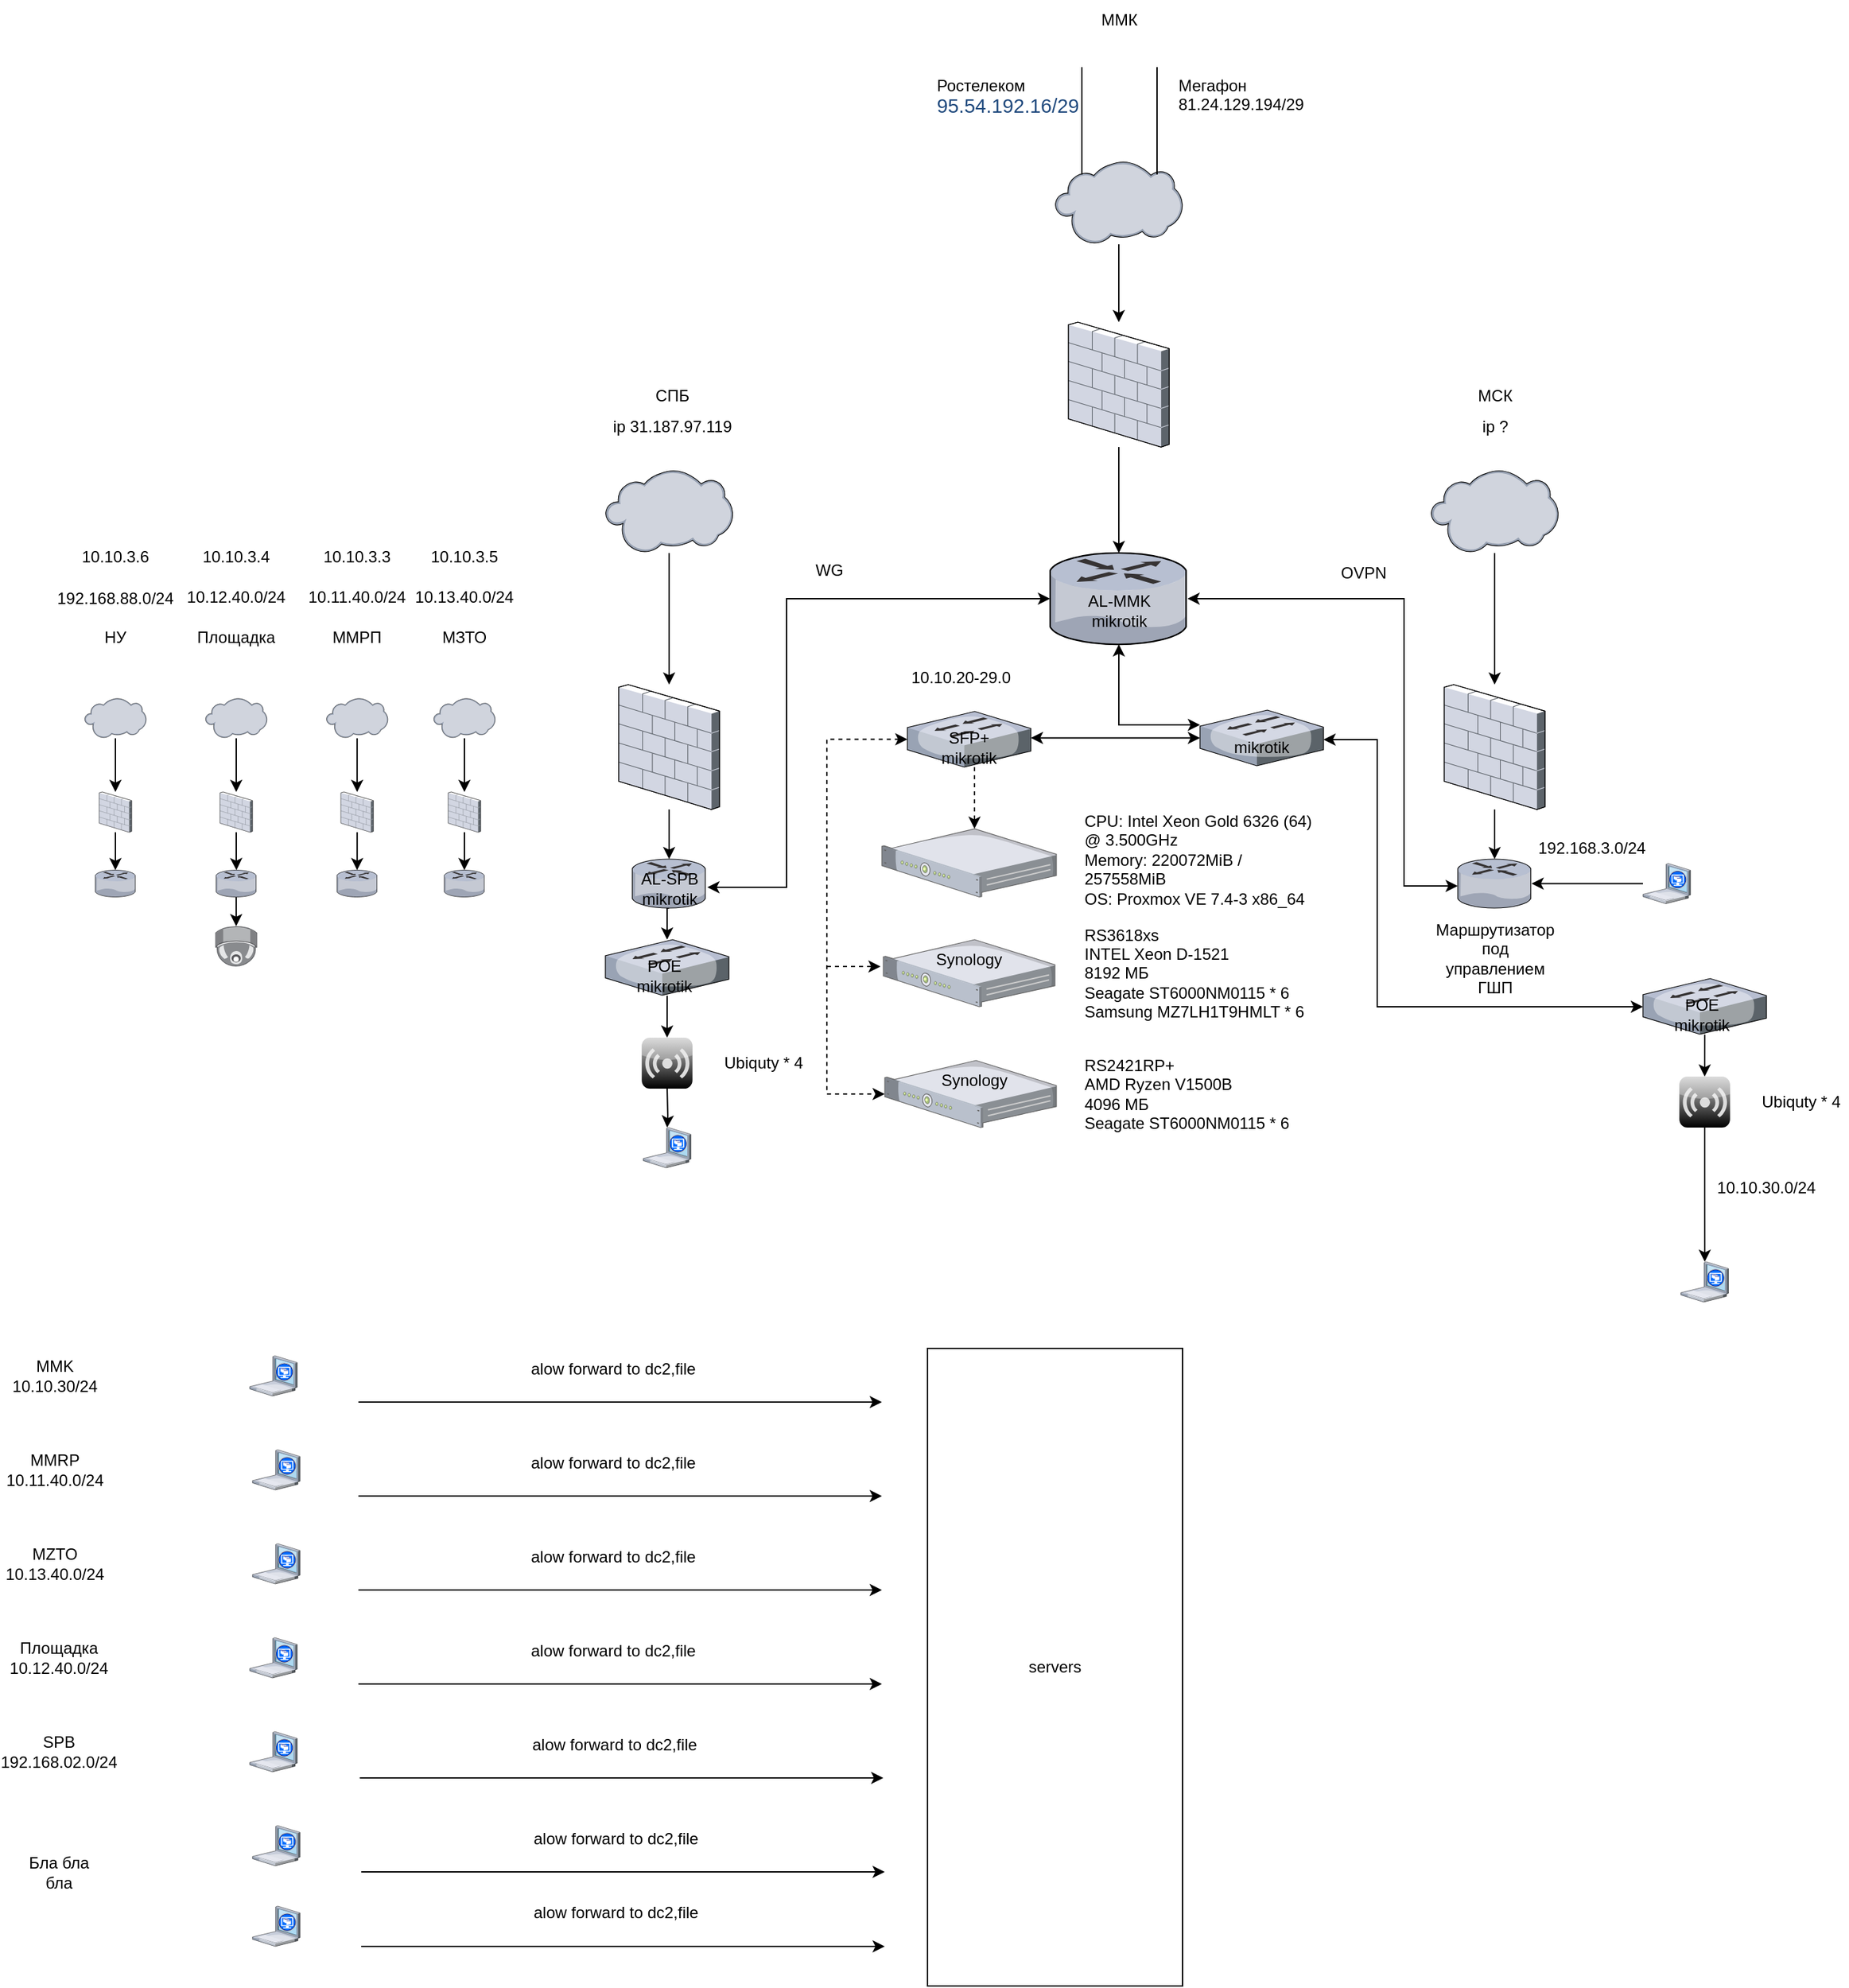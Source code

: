 <mxfile version="24.7.16">
  <diagram name="Page-1" id="e3a06f82-3646-2815-327d-82caf3d4e204">
    <mxGraphModel dx="2963" dy="1620" grid="1" gridSize="10" guides="1" tooltips="1" connect="1" arrows="1" fold="1" page="1" pageScale="1.5" pageWidth="1169" pageHeight="826" background="none" math="0" shadow="0">
      <root>
        <mxCell id="0" style=";html=1;" />
        <mxCell id="1" style=";html=1;" parent="0" />
        <mxCell id="Mf7CiAhr9wkfiSuJtNNp-35" value="" style="edgeStyle=orthogonalEdgeStyle;rounded=0;orthogonalLoop=1;jettySize=auto;html=1;entryX=1.018;entryY=0.575;entryDx=0;entryDy=0;entryPerimeter=0;startArrow=classic;startFill=1;" parent="1" source="Mf7CiAhr9wkfiSuJtNNp-1" target="Mf7CiAhr9wkfiSuJtNNp-2" edge="1">
          <mxGeometry relative="1" as="geometry">
            <mxPoint x="756.27" y="486" as="targetPoint" />
            <Array as="points">
              <mxPoint x="640" y="486" />
              <mxPoint x="640" y="701" />
            </Array>
          </mxGeometry>
        </mxCell>
        <mxCell id="Mf7CiAhr9wkfiSuJtNNp-36" value="" style="edgeStyle=orthogonalEdgeStyle;rounded=0;orthogonalLoop=1;jettySize=auto;html=1;entryX=0;entryY=0.548;entryDx=0;entryDy=0;entryPerimeter=0;startArrow=classic;startFill=1;" parent="1" source="Mf7CiAhr9wkfiSuJtNNp-1" target="Mf7CiAhr9wkfiSuJtNNp-3" edge="1">
          <mxGeometry relative="1" as="geometry">
            <mxPoint x="1018.73" y="486" as="targetPoint" />
            <Array as="points">
              <mxPoint x="1100" y="486" />
              <mxPoint x="1100" y="700" />
            </Array>
          </mxGeometry>
        </mxCell>
        <mxCell id="Mf7CiAhr9wkfiSuJtNNp-111" value="" style="edgeStyle=orthogonalEdgeStyle;rounded=0;orthogonalLoop=1;jettySize=auto;html=1;startArrow=classic;startFill=1;" parent="1" source="Mf7CiAhr9wkfiSuJtNNp-1" target="Mf7CiAhr9wkfiSuJtNNp-84" edge="1">
          <mxGeometry relative="1" as="geometry">
            <Array as="points">
              <mxPoint x="888" y="580" />
            </Array>
          </mxGeometry>
        </mxCell>
        <mxCell id="Mf7CiAhr9wkfiSuJtNNp-1" value="" style="verticalLabelPosition=bottom;aspect=fixed;html=1;verticalAlign=top;strokeColor=none;shape=mxgraph.citrix.router;fillColor=#66B2FF;gradientColor=#0066CC;fontSize=14;" parent="1" vertex="1">
          <mxGeometry x="836.27" y="452" width="102.46" height="68" as="geometry" />
        </mxCell>
        <mxCell id="Mf7CiAhr9wkfiSuJtNNp-106" value="" style="edgeStyle=orthogonalEdgeStyle;rounded=0;orthogonalLoop=1;jettySize=auto;html=1;exitX=0.5;exitY=1;exitDx=0;exitDy=0;" parent="1" source="Mf7CiAhr9wkfiSuJtNNp-51" target="Mf7CiAhr9wkfiSuJtNNp-99" edge="1">
          <mxGeometry relative="1" as="geometry">
            <Array as="points">
              <mxPoint x="551" y="717" />
            </Array>
          </mxGeometry>
        </mxCell>
        <mxCell id="Mf7CiAhr9wkfiSuJtNNp-2" value="" style="verticalLabelPosition=bottom;aspect=fixed;html=1;verticalAlign=top;strokeColor=none;shape=mxgraph.citrix.router;fillColor=#66B2FF;gradientColor=#0066CC;fontSize=14;" parent="1" vertex="1">
          <mxGeometry x="525" y="680" width="55" height="36.5" as="geometry" />
        </mxCell>
        <mxCell id="Mf7CiAhr9wkfiSuJtNNp-3" value="" style="verticalLabelPosition=bottom;aspect=fixed;html=1;verticalAlign=top;strokeColor=none;shape=mxgraph.citrix.router;fillColor=#66B2FF;gradientColor=#0066CC;fontSize=14;" parent="1" vertex="1">
          <mxGeometry x="1140" y="680" width="55" height="36.5" as="geometry" />
        </mxCell>
        <mxCell id="Mf7CiAhr9wkfiSuJtNNp-43" value="" style="edgeStyle=orthogonalEdgeStyle;rounded=0;orthogonalLoop=1;jettySize=auto;html=1;" parent="1" source="Mf7CiAhr9wkfiSuJtNNp-4" target="Mf7CiAhr9wkfiSuJtNNp-2" edge="1">
          <mxGeometry relative="1" as="geometry" />
        </mxCell>
        <mxCell id="Mf7CiAhr9wkfiSuJtNNp-4" value="" style="verticalLabelPosition=bottom;sketch=0;aspect=fixed;html=1;verticalAlign=top;strokeColor=none;align=center;outlineConnect=0;shape=mxgraph.citrix.firewall;" parent="1" vertex="1">
          <mxGeometry x="515" y="550" width="75" height="93" as="geometry" />
        </mxCell>
        <mxCell id="Mf7CiAhr9wkfiSuJtNNp-30" value="" style="edgeStyle=orthogonalEdgeStyle;rounded=0;orthogonalLoop=1;jettySize=auto;html=1;" parent="1" source="Mf7CiAhr9wkfiSuJtNNp-5" target="Mf7CiAhr9wkfiSuJtNNp-1" edge="1">
          <mxGeometry relative="1" as="geometry" />
        </mxCell>
        <mxCell id="Mf7CiAhr9wkfiSuJtNNp-5" value="" style="verticalLabelPosition=bottom;sketch=0;aspect=fixed;html=1;verticalAlign=top;strokeColor=none;align=center;outlineConnect=0;shape=mxgraph.citrix.firewall;" parent="1" vertex="1">
          <mxGeometry x="850" y="280" width="75" height="93" as="geometry" />
        </mxCell>
        <mxCell id="Mf7CiAhr9wkfiSuJtNNp-41" value="" style="edgeStyle=orthogonalEdgeStyle;rounded=0;orthogonalLoop=1;jettySize=auto;html=1;" parent="1" source="Mf7CiAhr9wkfiSuJtNNp-6" target="Mf7CiAhr9wkfiSuJtNNp-3" edge="1">
          <mxGeometry relative="1" as="geometry" />
        </mxCell>
        <mxCell id="Mf7CiAhr9wkfiSuJtNNp-6" value="" style="verticalLabelPosition=bottom;sketch=0;aspect=fixed;html=1;verticalAlign=top;strokeColor=none;align=center;outlineConnect=0;shape=mxgraph.citrix.firewall;" parent="1" vertex="1">
          <mxGeometry x="1130" y="550" width="75" height="93" as="geometry" />
        </mxCell>
        <mxCell id="Mf7CiAhr9wkfiSuJtNNp-42" value="" style="edgeStyle=orthogonalEdgeStyle;rounded=0;orthogonalLoop=1;jettySize=auto;html=1;" parent="1" source="Mf7CiAhr9wkfiSuJtNNp-7" target="Mf7CiAhr9wkfiSuJtNNp-4" edge="1">
          <mxGeometry relative="1" as="geometry" />
        </mxCell>
        <mxCell id="Mf7CiAhr9wkfiSuJtNNp-7" value="" style="verticalLabelPosition=bottom;sketch=0;aspect=fixed;html=1;verticalAlign=top;strokeColor=none;align=center;outlineConnect=0;shape=mxgraph.citrix.cloud;" parent="1" vertex="1">
          <mxGeometry x="505" y="390" width="95" height="62" as="geometry" />
        </mxCell>
        <mxCell id="Mf7CiAhr9wkfiSuJtNNp-29" value="" style="edgeStyle=orthogonalEdgeStyle;rounded=0;orthogonalLoop=1;jettySize=auto;html=1;" parent="1" source="Mf7CiAhr9wkfiSuJtNNp-8" target="Mf7CiAhr9wkfiSuJtNNp-5" edge="1">
          <mxGeometry relative="1" as="geometry" />
        </mxCell>
        <mxCell id="Mf7CiAhr9wkfiSuJtNNp-8" value="" style="verticalLabelPosition=bottom;sketch=0;aspect=fixed;html=1;verticalAlign=top;strokeColor=none;align=center;outlineConnect=0;shape=mxgraph.citrix.cloud;" parent="1" vertex="1">
          <mxGeometry x="840" y="160" width="95" height="62" as="geometry" />
        </mxCell>
        <mxCell id="Mf7CiAhr9wkfiSuJtNNp-40" value="" style="edgeStyle=orthogonalEdgeStyle;rounded=0;orthogonalLoop=1;jettySize=auto;html=1;" parent="1" source="Mf7CiAhr9wkfiSuJtNNp-9" target="Mf7CiAhr9wkfiSuJtNNp-6" edge="1">
          <mxGeometry relative="1" as="geometry" />
        </mxCell>
        <mxCell id="Mf7CiAhr9wkfiSuJtNNp-9" value="" style="verticalLabelPosition=bottom;sketch=0;aspect=fixed;html=1;verticalAlign=top;strokeColor=none;align=center;outlineConnect=0;shape=mxgraph.citrix.cloud;" parent="1" vertex="1">
          <mxGeometry x="1120" y="390" width="95" height="62" as="geometry" />
        </mxCell>
        <mxCell id="Mf7CiAhr9wkfiSuJtNNp-10" value="" style="verticalLabelPosition=bottom;aspect=fixed;html=1;verticalAlign=top;strokeColor=none;shape=mxgraph.citrix.router;fillColor=#66B2FF;gradientColor=#0066CC;fontSize=14;" parent="1" vertex="1">
          <mxGeometry x="384.93" y="688.25" width="30.14" height="20" as="geometry" />
        </mxCell>
        <mxCell id="Mf7CiAhr9wkfiSuJtNNp-11" value="" style="verticalLabelPosition=bottom;aspect=fixed;html=1;verticalAlign=top;strokeColor=none;shape=mxgraph.citrix.router;fillColor=#66B2FF;gradientColor=#0066CC;fontSize=14;" parent="1" vertex="1">
          <mxGeometry x="305" y="688.25" width="30.14" height="20" as="geometry" />
        </mxCell>
        <mxCell id="Mf7CiAhr9wkfiSuJtNNp-77" value="" style="edgeStyle=orthogonalEdgeStyle;rounded=0;orthogonalLoop=1;jettySize=auto;html=1;" parent="1" source="Mf7CiAhr9wkfiSuJtNNp-13" target="Mf7CiAhr9wkfiSuJtNNp-73" edge="1">
          <mxGeometry relative="1" as="geometry" />
        </mxCell>
        <mxCell id="Mf7CiAhr9wkfiSuJtNNp-13" value="" style="verticalLabelPosition=bottom;aspect=fixed;html=1;verticalAlign=top;strokeColor=none;shape=mxgraph.citrix.router;fillColor=#66B2FF;gradientColor=#0066CC;fontSize=14;" parent="1" vertex="1">
          <mxGeometry x="214.93" y="688.25" width="30.14" height="20" as="geometry" />
        </mxCell>
        <mxCell id="Mf7CiAhr9wkfiSuJtNNp-14" value="" style="verticalLabelPosition=bottom;aspect=fixed;html=1;verticalAlign=top;strokeColor=none;shape=mxgraph.citrix.router;fillColor=#66B2FF;gradientColor=#0066CC;fontSize=14;" parent="1" vertex="1">
          <mxGeometry x="124.93" y="688.25" width="30.14" height="20" as="geometry" />
        </mxCell>
        <mxCell id="Mf7CiAhr9wkfiSuJtNNp-81" value="" style="edgeStyle=orthogonalEdgeStyle;rounded=0;orthogonalLoop=1;jettySize=auto;html=1;" parent="1" source="Mf7CiAhr9wkfiSuJtNNp-15" target="Mf7CiAhr9wkfiSuJtNNp-10" edge="1">
          <mxGeometry relative="1" as="geometry" />
        </mxCell>
        <mxCell id="Mf7CiAhr9wkfiSuJtNNp-15" value="" style="verticalLabelPosition=bottom;sketch=0;aspect=fixed;html=1;verticalAlign=top;strokeColor=none;align=center;outlineConnect=0;shape=mxgraph.citrix.firewall;" parent="1" vertex="1">
          <mxGeometry x="387.91" y="630" width="24.19" height="30" as="geometry" />
        </mxCell>
        <mxCell id="Mf7CiAhr9wkfiSuJtNNp-79" value="" style="edgeStyle=orthogonalEdgeStyle;rounded=0;orthogonalLoop=1;jettySize=auto;html=1;" parent="1" source="Mf7CiAhr9wkfiSuJtNNp-16" target="Mf7CiAhr9wkfiSuJtNNp-11" edge="1">
          <mxGeometry relative="1" as="geometry" />
        </mxCell>
        <mxCell id="Mf7CiAhr9wkfiSuJtNNp-16" value="" style="verticalLabelPosition=bottom;sketch=0;aspect=fixed;html=1;verticalAlign=top;strokeColor=none;align=center;outlineConnect=0;shape=mxgraph.citrix.firewall;" parent="1" vertex="1">
          <mxGeometry x="307.98" y="630" width="24.19" height="30" as="geometry" />
        </mxCell>
        <mxCell id="Mf7CiAhr9wkfiSuJtNNp-76" value="" style="edgeStyle=orthogonalEdgeStyle;rounded=0;orthogonalLoop=1;jettySize=auto;html=1;entryX=0.505;entryY=-0.002;entryDx=0;entryDy=0;entryPerimeter=0;" parent="1" source="Mf7CiAhr9wkfiSuJtNNp-17" target="Mf7CiAhr9wkfiSuJtNNp-13" edge="1">
          <mxGeometry relative="1" as="geometry" />
        </mxCell>
        <mxCell id="Mf7CiAhr9wkfiSuJtNNp-17" value="" style="verticalLabelPosition=bottom;sketch=0;aspect=fixed;html=1;verticalAlign=top;strokeColor=none;align=center;outlineConnect=0;shape=mxgraph.citrix.firewall;" parent="1" vertex="1">
          <mxGeometry x="217.91" y="630" width="24.19" height="30" as="geometry" />
        </mxCell>
        <mxCell id="Mf7CiAhr9wkfiSuJtNNp-83" value="" style="edgeStyle=orthogonalEdgeStyle;rounded=0;orthogonalLoop=1;jettySize=auto;html=1;" parent="1" source="Mf7CiAhr9wkfiSuJtNNp-18" target="Mf7CiAhr9wkfiSuJtNNp-14" edge="1">
          <mxGeometry relative="1" as="geometry" />
        </mxCell>
        <mxCell id="Mf7CiAhr9wkfiSuJtNNp-18" value="" style="verticalLabelPosition=bottom;sketch=0;aspect=fixed;html=1;verticalAlign=top;strokeColor=none;align=center;outlineConnect=0;shape=mxgraph.citrix.firewall;" parent="1" vertex="1">
          <mxGeometry x="127.91" y="630" width="24.19" height="30" as="geometry" />
        </mxCell>
        <mxCell id="Mf7CiAhr9wkfiSuJtNNp-80" value="" style="edgeStyle=orthogonalEdgeStyle;rounded=0;orthogonalLoop=1;jettySize=auto;html=1;" parent="1" source="Mf7CiAhr9wkfiSuJtNNp-19" target="Mf7CiAhr9wkfiSuJtNNp-15" edge="1">
          <mxGeometry relative="1" as="geometry" />
        </mxCell>
        <mxCell id="Mf7CiAhr9wkfiSuJtNNp-19" value="" style="verticalLabelPosition=bottom;sketch=0;aspect=fixed;html=1;verticalAlign=top;strokeColor=none;align=center;outlineConnect=0;shape=mxgraph.citrix.cloud;" parent="1" vertex="1">
          <mxGeometry x="377.01" y="560" width="45.97" height="30" as="geometry" />
        </mxCell>
        <mxCell id="Mf7CiAhr9wkfiSuJtNNp-78" value="" style="edgeStyle=orthogonalEdgeStyle;rounded=0;orthogonalLoop=1;jettySize=auto;html=1;" parent="1" source="Mf7CiAhr9wkfiSuJtNNp-20" target="Mf7CiAhr9wkfiSuJtNNp-16" edge="1">
          <mxGeometry relative="1" as="geometry" />
        </mxCell>
        <mxCell id="Mf7CiAhr9wkfiSuJtNNp-20" value="" style="verticalLabelPosition=bottom;sketch=0;aspect=fixed;html=1;verticalAlign=top;strokeColor=none;align=center;outlineConnect=0;shape=mxgraph.citrix.cloud;" parent="1" vertex="1">
          <mxGeometry x="297.09" y="560" width="45.97" height="30" as="geometry" />
        </mxCell>
        <mxCell id="Mf7CiAhr9wkfiSuJtNNp-74" value="" style="edgeStyle=orthogonalEdgeStyle;rounded=0;orthogonalLoop=1;jettySize=auto;html=1;" parent="1" source="Mf7CiAhr9wkfiSuJtNNp-21" target="Mf7CiAhr9wkfiSuJtNNp-17" edge="1">
          <mxGeometry relative="1" as="geometry" />
        </mxCell>
        <mxCell id="Mf7CiAhr9wkfiSuJtNNp-21" value="" style="verticalLabelPosition=bottom;sketch=0;aspect=fixed;html=1;verticalAlign=top;strokeColor=none;align=center;outlineConnect=0;shape=mxgraph.citrix.cloud;" parent="1" vertex="1">
          <mxGeometry x="207.01" y="560" width="45.97" height="30" as="geometry" />
        </mxCell>
        <mxCell id="Mf7CiAhr9wkfiSuJtNNp-82" value="" style="edgeStyle=orthogonalEdgeStyle;rounded=0;orthogonalLoop=1;jettySize=auto;html=1;" parent="1" source="Mf7CiAhr9wkfiSuJtNNp-22" target="Mf7CiAhr9wkfiSuJtNNp-18" edge="1">
          <mxGeometry relative="1" as="geometry" />
        </mxCell>
        <mxCell id="Mf7CiAhr9wkfiSuJtNNp-22" value="" style="verticalLabelPosition=bottom;sketch=0;aspect=fixed;html=1;verticalAlign=top;strokeColor=none;align=center;outlineConnect=0;shape=mxgraph.citrix.cloud;" parent="1" vertex="1">
          <mxGeometry x="117.02" y="560" width="45.97" height="30" as="geometry" />
        </mxCell>
        <mxCell id="Mf7CiAhr9wkfiSuJtNNp-23" value="" style="verticalLabelPosition=bottom;sketch=0;aspect=fixed;html=1;verticalAlign=top;strokeColor=none;align=center;outlineConnect=0;shape=mxgraph.citrix.1u_2u_server;" parent="1" vertex="1">
          <mxGeometry x="711" y="657.42" width="130" height="50.83" as="geometry" />
        </mxCell>
        <mxCell id="Mf7CiAhr9wkfiSuJtNNp-27" value="" style="endArrow=none;html=1;rounded=0;" parent="1" edge="1">
          <mxGeometry width="50" height="50" relative="1" as="geometry">
            <mxPoint x="860" y="170" as="sourcePoint" />
            <mxPoint x="860" y="90" as="targetPoint" />
          </mxGeometry>
        </mxCell>
        <mxCell id="Mf7CiAhr9wkfiSuJtNNp-28" value="" style="endArrow=none;html=1;rounded=0;" parent="1" edge="1">
          <mxGeometry width="50" height="50" relative="1" as="geometry">
            <mxPoint x="916" y="170" as="sourcePoint" />
            <mxPoint x="916" y="90" as="targetPoint" />
          </mxGeometry>
        </mxCell>
        <mxCell id="Mf7CiAhr9wkfiSuJtNNp-33" value="&lt;div&gt;Мегафон&lt;br&gt;&lt;/div&gt;&lt;div&gt;81.24.129.194/29&lt;/div&gt;" style="text;html=1;whiteSpace=wrap;overflow=hidden;rounded=0;" parent="1" vertex="1">
          <mxGeometry x="930" y="90" width="110" height="50" as="geometry" />
        </mxCell>
        <mxCell id="Mf7CiAhr9wkfiSuJtNNp-34" value="&lt;div&gt;Ростелеком&lt;/div&gt;&lt;div&gt;&lt;span style=&quot;font-size:11.0pt;font-family:&amp;quot;Calibri&amp;quot;,sans-serif;&lt;br/&gt;mso-fareast-font-family:Calibri;mso-fareast-theme-font:minor-latin;color:#1F497D;&lt;br/&gt;mso-ansi-language:RU;mso-fareast-language:RU;mso-bidi-language:AR-SA&quot;&gt;95.54.192.16/29&lt;/span&gt;&lt;/div&gt;" style="text;html=1;whiteSpace=wrap;overflow=hidden;rounded=0;" parent="1" vertex="1">
          <mxGeometry x="750" y="90" width="110" height="50" as="geometry" />
        </mxCell>
        <mxCell id="Mf7CiAhr9wkfiSuJtNNp-37" value="&lt;div&gt;ММК&lt;/div&gt;" style="text;html=1;align=center;verticalAlign=middle;whiteSpace=wrap;rounded=0;" parent="1" vertex="1">
          <mxGeometry x="857.5" y="40" width="60" height="30" as="geometry" />
        </mxCell>
        <mxCell id="Mf7CiAhr9wkfiSuJtNNp-38" value="СПБ" style="text;html=1;align=center;verticalAlign=middle;whiteSpace=wrap;rounded=0;" parent="1" vertex="1">
          <mxGeometry x="525" y="320" width="60" height="30" as="geometry" />
        </mxCell>
        <mxCell id="Mf7CiAhr9wkfiSuJtNNp-39" value="МСК" style="text;html=1;align=center;verticalAlign=middle;whiteSpace=wrap;rounded=0;" parent="1" vertex="1">
          <mxGeometry x="1137.5" y="320" width="60" height="30" as="geometry" />
        </mxCell>
        <mxCell id="Mf7CiAhr9wkfiSuJtNNp-48" value="&lt;div&gt;AL-MMK&lt;/div&gt;&lt;div&gt;mikrotik&lt;br&gt;&lt;/div&gt;" style="text;html=1;align=center;verticalAlign=middle;whiteSpace=wrap;rounded=0;" parent="1" vertex="1">
          <mxGeometry x="857.5" y="480" width="60" height="30" as="geometry" />
        </mxCell>
        <mxCell id="Mf7CiAhr9wkfiSuJtNNp-49" value="Маршрутизатор под управлением ГШП" style="text;html=1;align=center;verticalAlign=middle;whiteSpace=wrap;rounded=0;" parent="1" vertex="1">
          <mxGeometry x="1137.5" y="739" width="60" height="30" as="geometry" />
        </mxCell>
        <mxCell id="Mf7CiAhr9wkfiSuJtNNp-50" value="ip ?" style="text;html=1;align=center;verticalAlign=middle;whiteSpace=wrap;rounded=0;" parent="1" vertex="1">
          <mxGeometry x="1137.5" y="343" width="60" height="30" as="geometry" />
        </mxCell>
        <mxCell id="Mf7CiAhr9wkfiSuJtNNp-51" value="&lt;div&gt;AL-SPB&lt;/div&gt;&lt;div&gt;mikrotik&lt;/div&gt;" style="text;html=1;align=center;verticalAlign=middle;whiteSpace=wrap;rounded=0;" parent="1" vertex="1">
          <mxGeometry x="522.5" y="686.5" width="60" height="30" as="geometry" />
        </mxCell>
        <mxCell id="Mf7CiAhr9wkfiSuJtNNp-52" value="ip 31.187.97.119" style="text;html=1;align=center;verticalAlign=middle;whiteSpace=wrap;rounded=0;" parent="1" vertex="1">
          <mxGeometry x="500" y="343" width="110" height="30" as="geometry" />
        </mxCell>
        <mxCell id="Mf7CiAhr9wkfiSuJtNNp-54" value="CPU: Intel Xeon Gold 6326 (64) @ 3.500GHz&lt;br&gt;Memory: 220072MiB / 257558MiB&lt;br&gt;OS: Proxmox VE 7.4-3 x86_64" style="text;html=1;whiteSpace=wrap;overflow=hidden;rounded=0;" parent="1" vertex="1">
          <mxGeometry x="860" y="637.83" width="180" height="90" as="geometry" />
        </mxCell>
        <mxCell id="Mf7CiAhr9wkfiSuJtNNp-56" value="" style="edgeStyle=orthogonalEdgeStyle;rounded=0;orthogonalLoop=1;jettySize=auto;html=1;dashed=1;" parent="1" source="Mf7CiAhr9wkfiSuJtNNp-55" target="Mf7CiAhr9wkfiSuJtNNp-23" edge="1">
          <mxGeometry relative="1" as="geometry">
            <Array as="points">
              <mxPoint x="780" y="640" />
              <mxPoint x="780" y="640" />
            </Array>
          </mxGeometry>
        </mxCell>
        <mxCell id="Mf7CiAhr9wkfiSuJtNNp-55" value="" style="verticalLabelPosition=bottom;sketch=0;aspect=fixed;html=1;verticalAlign=top;strokeColor=none;align=center;outlineConnect=0;shape=mxgraph.citrix.switch;" parent="1" vertex="1">
          <mxGeometry x="730" y="570" width="92" height="41.5" as="geometry" />
        </mxCell>
        <mxCell id="Mf7CiAhr9wkfiSuJtNNp-63" value="" style="edgeStyle=orthogonalEdgeStyle;rounded=0;orthogonalLoop=1;jettySize=auto;html=1;startArrow=classic;startFill=1;dashed=1;" parent="1" source="Mf7CiAhr9wkfiSuJtNNp-55" target="Mf7CiAhr9wkfiSuJtNNp-61" edge="1">
          <mxGeometry relative="1" as="geometry">
            <mxPoint x="660" y="850" as="targetPoint" />
            <Array as="points">
              <mxPoint x="670" y="591" />
              <mxPoint x="670" y="855" />
            </Array>
          </mxGeometry>
        </mxCell>
        <mxCell id="Mf7CiAhr9wkfiSuJtNNp-57" value="&lt;div&gt;SFP+&lt;/div&gt;&lt;div&gt;mikrotik&lt;/div&gt;" style="text;html=1;align=center;verticalAlign=middle;whiteSpace=wrap;rounded=0;" parent="1" vertex="1">
          <mxGeometry x="746" y="581.5" width="60" height="30" as="geometry" />
        </mxCell>
        <mxCell id="Mf7CiAhr9wkfiSuJtNNp-58" value="" style="verticalLabelPosition=bottom;sketch=0;aspect=fixed;html=1;verticalAlign=top;strokeColor=none;align=center;outlineConnect=0;shape=mxgraph.citrix.1u_2u_server;" parent="1" vertex="1">
          <mxGeometry x="712.06" y="740" width="127.88" height="50" as="geometry" />
        </mxCell>
        <mxCell id="Mf7CiAhr9wkfiSuJtNNp-60" value="RS3618xs&lt;br&gt;INTEL Xeon D-1521&lt;br&gt;8192 МБ&lt;br&gt;Seagate ST6000NM0115 * 6&lt;br&gt;Samsung MZ7LH1T9HMLT * 6" style="text;html=1;align=left;verticalAlign=middle;whiteSpace=wrap;rounded=0;" parent="1" vertex="1">
          <mxGeometry x="860" y="720" width="200" height="90" as="geometry" />
        </mxCell>
        <mxCell id="Mf7CiAhr9wkfiSuJtNNp-61" value="" style="verticalLabelPosition=bottom;sketch=0;aspect=fixed;html=1;verticalAlign=top;strokeColor=none;align=center;outlineConnect=0;shape=mxgraph.citrix.1u_2u_server;" parent="1" vertex="1">
          <mxGeometry x="713.12" y="830" width="127.88" height="50" as="geometry" />
        </mxCell>
        <mxCell id="Mf7CiAhr9wkfiSuJtNNp-62" value="&lt;div align=&quot;left&quot;&gt;RS2421RP+&lt;br&gt;AMD Ryzen V1500B&lt;br&gt;4096 МБ&lt;br&gt;&lt;/div&gt;&lt;div align=&quot;left&quot;&gt;Seagate ST6000NM0115 * 6&lt;/div&gt;" style="text;html=1;align=left;verticalAlign=middle;whiteSpace=wrap;rounded=0;" parent="1" vertex="1">
          <mxGeometry x="860" y="820" width="220" height="70" as="geometry" />
        </mxCell>
        <mxCell id="Mf7CiAhr9wkfiSuJtNNp-65" value="" style="endArrow=classic;html=1;rounded=0;dashed=1;" parent="1" edge="1">
          <mxGeometry width="50" height="50" relative="1" as="geometry">
            <mxPoint x="670" y="760" as="sourcePoint" />
            <mxPoint x="710" y="760" as="targetPoint" />
          </mxGeometry>
        </mxCell>
        <mxCell id="Mf7CiAhr9wkfiSuJtNNp-66" value="&lt;div&gt;Synology&lt;/div&gt;" style="text;html=1;align=center;verticalAlign=middle;whiteSpace=wrap;rounded=0;" parent="1" vertex="1">
          <mxGeometry x="746" y="740" width="60" height="30" as="geometry" />
        </mxCell>
        <mxCell id="Mf7CiAhr9wkfiSuJtNNp-67" value="&lt;div&gt;Synology&lt;/div&gt;" style="text;html=1;align=center;verticalAlign=middle;whiteSpace=wrap;rounded=0;" parent="1" vertex="1">
          <mxGeometry x="750" y="830" width="60" height="30" as="geometry" />
        </mxCell>
        <mxCell id="Mf7CiAhr9wkfiSuJtNNp-69" value="МЗТО" style="text;html=1;align=center;verticalAlign=middle;whiteSpace=wrap;rounded=0;" parent="1" vertex="1">
          <mxGeometry x="370" y="500" width="60" height="30" as="geometry" />
        </mxCell>
        <mxCell id="Mf7CiAhr9wkfiSuJtNNp-70" value="ММРП" style="text;html=1;align=center;verticalAlign=middle;whiteSpace=wrap;rounded=0;" parent="1" vertex="1">
          <mxGeometry x="290.07" y="500" width="60" height="30" as="geometry" />
        </mxCell>
        <mxCell id="Mf7CiAhr9wkfiSuJtNNp-71" value="НУ" style="text;html=1;align=center;verticalAlign=middle;whiteSpace=wrap;rounded=0;" parent="1" vertex="1">
          <mxGeometry x="110.0" y="500" width="60" height="30" as="geometry" />
        </mxCell>
        <mxCell id="Mf7CiAhr9wkfiSuJtNNp-72" value="Площадка" style="text;html=1;align=center;verticalAlign=middle;whiteSpace=wrap;rounded=0;" parent="1" vertex="1">
          <mxGeometry x="200.0" y="500" width="60" height="30" as="geometry" />
        </mxCell>
        <mxCell id="Mf7CiAhr9wkfiSuJtNNp-73" value="" style="image;points=[];aspect=fixed;html=1;align=center;shadow=0;dashed=0;image=img/lib/allied_telesis/security/Surveillance_Camera_Ceiling.svg;" parent="1" vertex="1">
          <mxGeometry x="214.23" y="730" width="31.53" height="30" as="geometry" />
        </mxCell>
        <mxCell id="Mf7CiAhr9wkfiSuJtNNp-98" value="" style="edgeStyle=orthogonalEdgeStyle;rounded=0;orthogonalLoop=1;jettySize=auto;html=1;startArrow=classic;startFill=1;" parent="1" source="Mf7CiAhr9wkfiSuJtNNp-84" target="Mf7CiAhr9wkfiSuJtNNp-85" edge="1">
          <mxGeometry relative="1" as="geometry">
            <Array as="points">
              <mxPoint x="1080" y="591" />
              <mxPoint x="1080" y="790" />
            </Array>
          </mxGeometry>
        </mxCell>
        <mxCell id="Mf7CiAhr9wkfiSuJtNNp-112" value="" style="edgeStyle=orthogonalEdgeStyle;rounded=0;orthogonalLoop=1;jettySize=auto;html=1;startArrow=classic;startFill=1;" parent="1" source="Mf7CiAhr9wkfiSuJtNNp-84" target="Mf7CiAhr9wkfiSuJtNNp-55" edge="1">
          <mxGeometry relative="1" as="geometry">
            <mxPoint x="868" y="589.75" as="targetPoint" />
            <Array as="points">
              <mxPoint x="850" y="590" />
              <mxPoint x="850" y="590" />
            </Array>
          </mxGeometry>
        </mxCell>
        <mxCell id="Mf7CiAhr9wkfiSuJtNNp-84" value="" style="verticalLabelPosition=bottom;sketch=0;aspect=fixed;html=1;verticalAlign=top;strokeColor=none;align=center;outlineConnect=0;shape=mxgraph.citrix.switch;" parent="1" vertex="1">
          <mxGeometry x="948" y="569" width="92" height="41.5" as="geometry" />
        </mxCell>
        <mxCell id="Mf7CiAhr9wkfiSuJtNNp-85" value="" style="verticalLabelPosition=bottom;sketch=0;aspect=fixed;html=1;verticalAlign=top;strokeColor=none;align=center;outlineConnect=0;shape=mxgraph.citrix.switch;" parent="1" vertex="1">
          <mxGeometry x="1278" y="769" width="92" height="41.5" as="geometry" />
        </mxCell>
        <mxCell id="Mf7CiAhr9wkfiSuJtNNp-97" value="" style="edgeStyle=orthogonalEdgeStyle;rounded=0;orthogonalLoop=1;jettySize=auto;html=1;" parent="1" source="Mf7CiAhr9wkfiSuJtNNp-90" target="Mf7CiAhr9wkfiSuJtNNp-96" edge="1">
          <mxGeometry relative="1" as="geometry" />
        </mxCell>
        <mxCell id="Mf7CiAhr9wkfiSuJtNNp-90" value="" style="verticalLabelPosition=bottom;sketch=0;aspect=fixed;html=1;verticalAlign=top;strokeColor=none;align=center;outlineConnect=0;shape=mxgraph.citrix.role_repeater;fillColor=#CCCCCC;gradientColor=#000000;gradientDirection=south;" parent="1" vertex="1">
          <mxGeometry x="1305" y="842" width="38" height="38" as="geometry" />
        </mxCell>
        <mxCell id="Mf7CiAhr9wkfiSuJtNNp-92" value="" style="edgeStyle=orthogonalEdgeStyle;rounded=0;orthogonalLoop=1;jettySize=auto;html=1;exitX=0.534;exitY=1.01;exitDx=0;exitDy=0;exitPerimeter=0;" parent="1" source="Mf7CiAhr9wkfiSuJtNNp-91" target="Mf7CiAhr9wkfiSuJtNNp-90" edge="1">
          <mxGeometry relative="1" as="geometry" />
        </mxCell>
        <mxCell id="Mf7CiAhr9wkfiSuJtNNp-91" value="&lt;div&gt;POE&lt;/div&gt;mikrotik" style="text;html=1;align=center;verticalAlign=middle;whiteSpace=wrap;rounded=0;" parent="1" vertex="1">
          <mxGeometry x="1292" y="780.5" width="60" height="30" as="geometry" />
        </mxCell>
        <mxCell id="Mf7CiAhr9wkfiSuJtNNp-93" value="Ubiquty * 4" style="text;html=1;align=center;verticalAlign=middle;whiteSpace=wrap;rounded=0;" parent="1" vertex="1">
          <mxGeometry x="1362.4" y="846" width="67.6" height="30" as="geometry" />
        </mxCell>
        <mxCell id="Mf7CiAhr9wkfiSuJtNNp-94" value="WG" style="text;html=1;align=center;verticalAlign=middle;whiteSpace=wrap;rounded=0;" parent="1" vertex="1">
          <mxGeometry x="642" y="450" width="60" height="30" as="geometry" />
        </mxCell>
        <mxCell id="Mf7CiAhr9wkfiSuJtNNp-95" value="OVPN" style="text;html=1;align=center;verticalAlign=middle;whiteSpace=wrap;rounded=0;" parent="1" vertex="1">
          <mxGeometry x="1040" y="452" width="60" height="30" as="geometry" />
        </mxCell>
        <mxCell id="Mf7CiAhr9wkfiSuJtNNp-96" value="" style="verticalLabelPosition=bottom;sketch=0;aspect=fixed;html=1;verticalAlign=top;strokeColor=none;align=center;outlineConnect=0;shape=mxgraph.citrix.xenclient;" parent="1" vertex="1">
          <mxGeometry x="1306.28" y="980" width="35.45" height="30" as="geometry" />
        </mxCell>
        <mxCell id="Mf7CiAhr9wkfiSuJtNNp-99" value="" style="verticalLabelPosition=bottom;sketch=0;aspect=fixed;html=1;verticalAlign=top;strokeColor=none;align=center;outlineConnect=0;shape=mxgraph.citrix.switch;" parent="1" vertex="1">
          <mxGeometry x="505" y="740" width="92" height="41.5" as="geometry" />
        </mxCell>
        <mxCell id="Mf7CiAhr9wkfiSuJtNNp-100" value="" style="verticalLabelPosition=bottom;sketch=0;aspect=fixed;html=1;verticalAlign=top;strokeColor=none;align=center;outlineConnect=0;shape=mxgraph.citrix.role_repeater;fillColor=#CCCCCC;gradientColor=#000000;gradientDirection=south;" parent="1" vertex="1">
          <mxGeometry x="532" y="813" width="38" height="38" as="geometry" />
        </mxCell>
        <mxCell id="Mf7CiAhr9wkfiSuJtNNp-101" value="" style="edgeStyle=orthogonalEdgeStyle;rounded=0;orthogonalLoop=1;jettySize=auto;html=1;exitX=0.534;exitY=1.01;exitDx=0;exitDy=0;exitPerimeter=0;" parent="1" source="Mf7CiAhr9wkfiSuJtNNp-102" target="Mf7CiAhr9wkfiSuJtNNp-100" edge="1">
          <mxGeometry relative="1" as="geometry" />
        </mxCell>
        <mxCell id="Mf7CiAhr9wkfiSuJtNNp-102" value="&lt;div&gt;POE&lt;/div&gt;mikrotik" style="text;html=1;align=center;verticalAlign=middle;whiteSpace=wrap;rounded=0;" parent="1" vertex="1">
          <mxGeometry x="519" y="751.5" width="60" height="30" as="geometry" />
        </mxCell>
        <mxCell id="Mf7CiAhr9wkfiSuJtNNp-103" value="Ubiquty * 4" style="text;html=1;align=center;verticalAlign=middle;whiteSpace=wrap;rounded=0;" parent="1" vertex="1">
          <mxGeometry x="589.4" y="817" width="67.6" height="30" as="geometry" />
        </mxCell>
        <mxCell id="Mf7CiAhr9wkfiSuJtNNp-107" value="" style="edgeStyle=orthogonalEdgeStyle;rounded=0;orthogonalLoop=1;jettySize=auto;html=1;" parent="1" target="Mf7CiAhr9wkfiSuJtNNp-108" edge="1">
          <mxGeometry relative="1" as="geometry">
            <mxPoint x="551.01" y="850" as="sourcePoint" />
          </mxGeometry>
        </mxCell>
        <mxCell id="Mf7CiAhr9wkfiSuJtNNp-108" value="" style="verticalLabelPosition=bottom;sketch=0;aspect=fixed;html=1;verticalAlign=top;strokeColor=none;align=center;outlineConnect=0;shape=mxgraph.citrix.xenclient;" parent="1" vertex="1">
          <mxGeometry x="533.28" y="880" width="35.45" height="30" as="geometry" />
        </mxCell>
        <mxCell id="Mf7CiAhr9wkfiSuJtNNp-109" value="mikrotik" style="text;html=1;align=center;verticalAlign=middle;whiteSpace=wrap;rounded=0;" parent="1" vertex="1">
          <mxGeometry x="964" y="581.5" width="60" height="30" as="geometry" />
        </mxCell>
        <mxCell id="McJ8-NsvwT6GNC52_-lB-1" value="10.10.20-29.0" style="text;html=1;align=center;verticalAlign=middle;whiteSpace=wrap;rounded=0;" vertex="1" parent="1">
          <mxGeometry x="730" y="530" width="80" height="30" as="geometry" />
        </mxCell>
        <mxCell id="McJ8-NsvwT6GNC52_-lB-4" value="&lt;div&gt;10.10.30.0/24&lt;/div&gt;" style="text;html=1;align=center;verticalAlign=middle;whiteSpace=wrap;rounded=0;rotation=0;" vertex="1" parent="1">
          <mxGeometry x="1340" y="910" width="60" height="30" as="geometry" />
        </mxCell>
        <mxCell id="McJ8-NsvwT6GNC52_-lB-5" value="10.11.40.0/24" style="text;html=1;align=center;verticalAlign=middle;whiteSpace=wrap;rounded=0;" vertex="1" parent="1">
          <mxGeometry x="290.07" y="470" width="60" height="30" as="geometry" />
        </mxCell>
        <mxCell id="McJ8-NsvwT6GNC52_-lB-6" value="10.12.40.0/24" style="text;html=1;align=center;verticalAlign=middle;whiteSpace=wrap;rounded=0;" vertex="1" parent="1">
          <mxGeometry x="199.99" y="470" width="60" height="30" as="geometry" />
        </mxCell>
        <mxCell id="McJ8-NsvwT6GNC52_-lB-8" value="10.13.40.0/24" style="text;html=1;align=center;verticalAlign=middle;whiteSpace=wrap;rounded=0;" vertex="1" parent="1">
          <mxGeometry x="370.0" y="470" width="60" height="30" as="geometry" />
        </mxCell>
        <mxCell id="McJ8-NsvwT6GNC52_-lB-9" value="192.168.88.0/24" style="text;html=1;align=center;verticalAlign=middle;whiteSpace=wrap;rounded=0;" vertex="1" parent="1">
          <mxGeometry x="110.01" y="471" width="60" height="30" as="geometry" />
        </mxCell>
        <mxCell id="McJ8-NsvwT6GNC52_-lB-10" value="&lt;div&gt;10.10.3.5&lt;/div&gt;" style="text;html=1;align=center;verticalAlign=middle;whiteSpace=wrap;rounded=0;" vertex="1" parent="1">
          <mxGeometry x="370" y="440" width="60" height="30" as="geometry" />
        </mxCell>
        <mxCell id="McJ8-NsvwT6GNC52_-lB-11" value="10.10.3.3" style="text;html=1;align=center;verticalAlign=middle;whiteSpace=wrap;rounded=0;" vertex="1" parent="1">
          <mxGeometry x="290.07" y="440" width="60" height="30" as="geometry" />
        </mxCell>
        <mxCell id="McJ8-NsvwT6GNC52_-lB-12" value="10.10.3.4" style="text;html=1;align=center;verticalAlign=middle;whiteSpace=wrap;rounded=0;" vertex="1" parent="1">
          <mxGeometry x="200" y="440" width="60" height="30" as="geometry" />
        </mxCell>
        <mxCell id="McJ8-NsvwT6GNC52_-lB-13" value="10.10.3.6" style="text;html=1;align=center;verticalAlign=middle;whiteSpace=wrap;rounded=0;" vertex="1" parent="1">
          <mxGeometry x="110" y="440" width="60" height="30" as="geometry" />
        </mxCell>
        <mxCell id="McJ8-NsvwT6GNC52_-lB-19" value="" style="edgeStyle=orthogonalEdgeStyle;rounded=0;orthogonalLoop=1;jettySize=auto;html=1;" edge="1" parent="1" source="McJ8-NsvwT6GNC52_-lB-14" target="Mf7CiAhr9wkfiSuJtNNp-3">
          <mxGeometry relative="1" as="geometry" />
        </mxCell>
        <mxCell id="McJ8-NsvwT6GNC52_-lB-14" value="" style="verticalLabelPosition=bottom;sketch=0;aspect=fixed;html=1;verticalAlign=top;strokeColor=none;align=center;outlineConnect=0;shape=mxgraph.citrix.xenclient;" vertex="1" parent="1">
          <mxGeometry x="1278" y="683.25" width="35.45" height="30" as="geometry" />
        </mxCell>
        <mxCell id="McJ8-NsvwT6GNC52_-lB-20" value="192.168.3.0/24" style="text;html=1;align=center;verticalAlign=middle;whiteSpace=wrap;rounded=0;" vertex="1" parent="1">
          <mxGeometry x="1210" y="656.5" width="60" height="30" as="geometry" />
        </mxCell>
        <mxCell id="McJ8-NsvwT6GNC52_-lB-21" value="" style="verticalLabelPosition=bottom;sketch=0;aspect=fixed;html=1;verticalAlign=top;strokeColor=none;align=center;outlineConnect=0;shape=mxgraph.citrix.xenclient;" vertex="1" parent="1">
          <mxGeometry x="240" y="1050" width="35.45" height="30" as="geometry" />
        </mxCell>
        <mxCell id="McJ8-NsvwT6GNC52_-lB-22" value="" style="verticalLabelPosition=bottom;sketch=0;aspect=fixed;html=1;verticalAlign=top;strokeColor=none;align=center;outlineConnect=0;shape=mxgraph.citrix.xenclient;" vertex="1" parent="1">
          <mxGeometry x="242.1" y="1120" width="35.45" height="30" as="geometry" />
        </mxCell>
        <mxCell id="McJ8-NsvwT6GNC52_-lB-23" value="" style="verticalLabelPosition=bottom;sketch=0;aspect=fixed;html=1;verticalAlign=top;strokeColor=none;align=center;outlineConnect=0;shape=mxgraph.citrix.xenclient;" vertex="1" parent="1">
          <mxGeometry x="242.1" y="1190" width="35.45" height="30" as="geometry" />
        </mxCell>
        <mxCell id="McJ8-NsvwT6GNC52_-lB-24" value="" style="verticalLabelPosition=bottom;sketch=0;aspect=fixed;html=1;verticalAlign=top;strokeColor=none;align=center;outlineConnect=0;shape=mxgraph.citrix.xenclient;" vertex="1" parent="1">
          <mxGeometry x="240" y="1260" width="35.45" height="30" as="geometry" />
        </mxCell>
        <mxCell id="McJ8-NsvwT6GNC52_-lB-25" value="" style="verticalLabelPosition=bottom;sketch=0;aspect=fixed;html=1;verticalAlign=top;strokeColor=none;align=center;outlineConnect=0;shape=mxgraph.citrix.xenclient;" vertex="1" parent="1">
          <mxGeometry x="240" y="1330" width="35.45" height="30" as="geometry" />
        </mxCell>
        <mxCell id="McJ8-NsvwT6GNC52_-lB-26" value="MMK 10.10.30/24" style="text;html=1;align=center;verticalAlign=middle;whiteSpace=wrap;rounded=0;" vertex="1" parent="1">
          <mxGeometry x="64.93" y="1050" width="60" height="30" as="geometry" />
        </mxCell>
        <mxCell id="McJ8-NsvwT6GNC52_-lB-27" value="&lt;div&gt;MMRP&lt;/div&gt;&lt;div&gt;10.11.40.0/24&lt;/div&gt;" style="text;html=1;align=center;verticalAlign=middle;whiteSpace=wrap;rounded=0;" vertex="1" parent="1">
          <mxGeometry x="64.93" y="1120" width="60" height="30" as="geometry" />
        </mxCell>
        <mxCell id="McJ8-NsvwT6GNC52_-lB-28" value="&lt;div&gt;MZTO&lt;/div&gt;&lt;div&gt;10.13.40.0/24&lt;br&gt;&lt;/div&gt;" style="text;html=1;align=center;verticalAlign=middle;whiteSpace=wrap;rounded=0;" vertex="1" parent="1">
          <mxGeometry x="64.93" y="1190" width="60" height="30" as="geometry" />
        </mxCell>
        <mxCell id="McJ8-NsvwT6GNC52_-lB-29" value="&lt;div&gt;Площадка&lt;br&gt;&lt;/div&gt;&lt;div&gt;10.12.40.0/24&lt;br&gt;&lt;/div&gt;" style="text;html=1;align=center;verticalAlign=middle;whiteSpace=wrap;rounded=0;" vertex="1" parent="1">
          <mxGeometry x="67.91" y="1260" width="60" height="30" as="geometry" />
        </mxCell>
        <mxCell id="McJ8-NsvwT6GNC52_-lB-30" value="SPB&lt;br&gt;&lt;div&gt;192.168.02.0/24&lt;br&gt;&lt;/div&gt;" style="text;html=1;align=center;verticalAlign=middle;whiteSpace=wrap;rounded=0;" vertex="1" parent="1">
          <mxGeometry x="67.91" y="1330" width="60" height="30" as="geometry" />
        </mxCell>
        <mxCell id="McJ8-NsvwT6GNC52_-lB-31" value="" style="verticalLabelPosition=bottom;sketch=0;aspect=fixed;html=1;verticalAlign=top;strokeColor=none;align=center;outlineConnect=0;shape=mxgraph.citrix.xenclient;" vertex="1" parent="1">
          <mxGeometry x="242.1" y="1400" width="35.45" height="30" as="geometry" />
        </mxCell>
        <mxCell id="McJ8-NsvwT6GNC52_-lB-32" value="" style="verticalLabelPosition=bottom;sketch=0;aspect=fixed;html=1;verticalAlign=top;strokeColor=none;align=center;outlineConnect=0;shape=mxgraph.citrix.xenclient;" vertex="1" parent="1">
          <mxGeometry x="242.1" y="1460" width="35.45" height="30" as="geometry" />
        </mxCell>
        <mxCell id="McJ8-NsvwT6GNC52_-lB-33" value="Бла бла бла" style="text;html=1;align=center;verticalAlign=middle;whiteSpace=wrap;rounded=0;" vertex="1" parent="1">
          <mxGeometry x="67.91" y="1420" width="60" height="30" as="geometry" />
        </mxCell>
        <mxCell id="McJ8-NsvwT6GNC52_-lB-34" value="" style="endArrow=classic;html=1;rounded=0;" edge="1" parent="1">
          <mxGeometry width="50" height="50" relative="1" as="geometry">
            <mxPoint x="321" y="1084.5" as="sourcePoint" />
            <mxPoint x="711" y="1084.5" as="targetPoint" />
          </mxGeometry>
        </mxCell>
        <mxCell id="McJ8-NsvwT6GNC52_-lB-35" value="alow forward to dc2,file" style="text;html=1;align=center;verticalAlign=middle;whiteSpace=wrap;rounded=0;" vertex="1" parent="1">
          <mxGeometry x="331" y="1044.5" width="360" height="30" as="geometry" />
        </mxCell>
        <mxCell id="McJ8-NsvwT6GNC52_-lB-36" value="" style="endArrow=classic;html=1;rounded=0;" edge="1" parent="1">
          <mxGeometry width="50" height="50" relative="1" as="geometry">
            <mxPoint x="321" y="1154.5" as="sourcePoint" />
            <mxPoint x="711" y="1154.5" as="targetPoint" />
          </mxGeometry>
        </mxCell>
        <mxCell id="McJ8-NsvwT6GNC52_-lB-37" value="alow forward to dc2,file" style="text;html=1;align=center;verticalAlign=middle;whiteSpace=wrap;rounded=0;" vertex="1" parent="1">
          <mxGeometry x="331" y="1114.5" width="360" height="30" as="geometry" />
        </mxCell>
        <mxCell id="McJ8-NsvwT6GNC52_-lB-38" value="" style="endArrow=classic;html=1;rounded=0;" edge="1" parent="1">
          <mxGeometry width="50" height="50" relative="1" as="geometry">
            <mxPoint x="321" y="1224.5" as="sourcePoint" />
            <mxPoint x="711" y="1224.5" as="targetPoint" />
          </mxGeometry>
        </mxCell>
        <mxCell id="McJ8-NsvwT6GNC52_-lB-39" value="alow forward to dc2,file" style="text;html=1;align=center;verticalAlign=middle;whiteSpace=wrap;rounded=0;" vertex="1" parent="1">
          <mxGeometry x="331" y="1184.5" width="360" height="30" as="geometry" />
        </mxCell>
        <mxCell id="McJ8-NsvwT6GNC52_-lB-40" value="" style="endArrow=classic;html=1;rounded=0;" edge="1" parent="1">
          <mxGeometry width="50" height="50" relative="1" as="geometry">
            <mxPoint x="321" y="1294.5" as="sourcePoint" />
            <mxPoint x="711" y="1294.5" as="targetPoint" />
          </mxGeometry>
        </mxCell>
        <mxCell id="McJ8-NsvwT6GNC52_-lB-41" value="alow forward to dc2,file" style="text;html=1;align=center;verticalAlign=middle;whiteSpace=wrap;rounded=0;" vertex="1" parent="1">
          <mxGeometry x="331" y="1254.5" width="360" height="30" as="geometry" />
        </mxCell>
        <mxCell id="McJ8-NsvwT6GNC52_-lB-44" value="" style="endArrow=classic;html=1;rounded=0;" edge="1" parent="1">
          <mxGeometry width="50" height="50" relative="1" as="geometry">
            <mxPoint x="322.06" y="1364.5" as="sourcePoint" />
            <mxPoint x="712.06" y="1364.5" as="targetPoint" />
          </mxGeometry>
        </mxCell>
        <mxCell id="McJ8-NsvwT6GNC52_-lB-45" value="alow forward to dc2,file" style="text;html=1;align=center;verticalAlign=middle;whiteSpace=wrap;rounded=0;" vertex="1" parent="1">
          <mxGeometry x="332.06" y="1324.5" width="360" height="30" as="geometry" />
        </mxCell>
        <mxCell id="McJ8-NsvwT6GNC52_-lB-46" value="" style="endArrow=classic;html=1;rounded=0;" edge="1" parent="1">
          <mxGeometry width="50" height="50" relative="1" as="geometry">
            <mxPoint x="323.12" y="1434.5" as="sourcePoint" />
            <mxPoint x="713.12" y="1434.5" as="targetPoint" />
          </mxGeometry>
        </mxCell>
        <mxCell id="McJ8-NsvwT6GNC52_-lB-47" value="alow forward to dc2,file" style="text;html=1;align=center;verticalAlign=middle;whiteSpace=wrap;rounded=0;" vertex="1" parent="1">
          <mxGeometry x="333.12" y="1394.5" width="360" height="30" as="geometry" />
        </mxCell>
        <mxCell id="McJ8-NsvwT6GNC52_-lB-48" value="" style="endArrow=classic;html=1;rounded=0;" edge="1" parent="1">
          <mxGeometry width="50" height="50" relative="1" as="geometry">
            <mxPoint x="323.12" y="1490" as="sourcePoint" />
            <mxPoint x="713.12" y="1490" as="targetPoint" />
          </mxGeometry>
        </mxCell>
        <mxCell id="McJ8-NsvwT6GNC52_-lB-49" value="alow forward to dc2,file" style="text;html=1;align=center;verticalAlign=middle;whiteSpace=wrap;rounded=0;" vertex="1" parent="1">
          <mxGeometry x="333.12" y="1450" width="360" height="30" as="geometry" />
        </mxCell>
        <mxCell id="McJ8-NsvwT6GNC52_-lB-50" value="servers" style="rounded=0;whiteSpace=wrap;html=1;" vertex="1" parent="1">
          <mxGeometry x="745" y="1044.5" width="190" height="475" as="geometry" />
        </mxCell>
      </root>
    </mxGraphModel>
  </diagram>
</mxfile>

